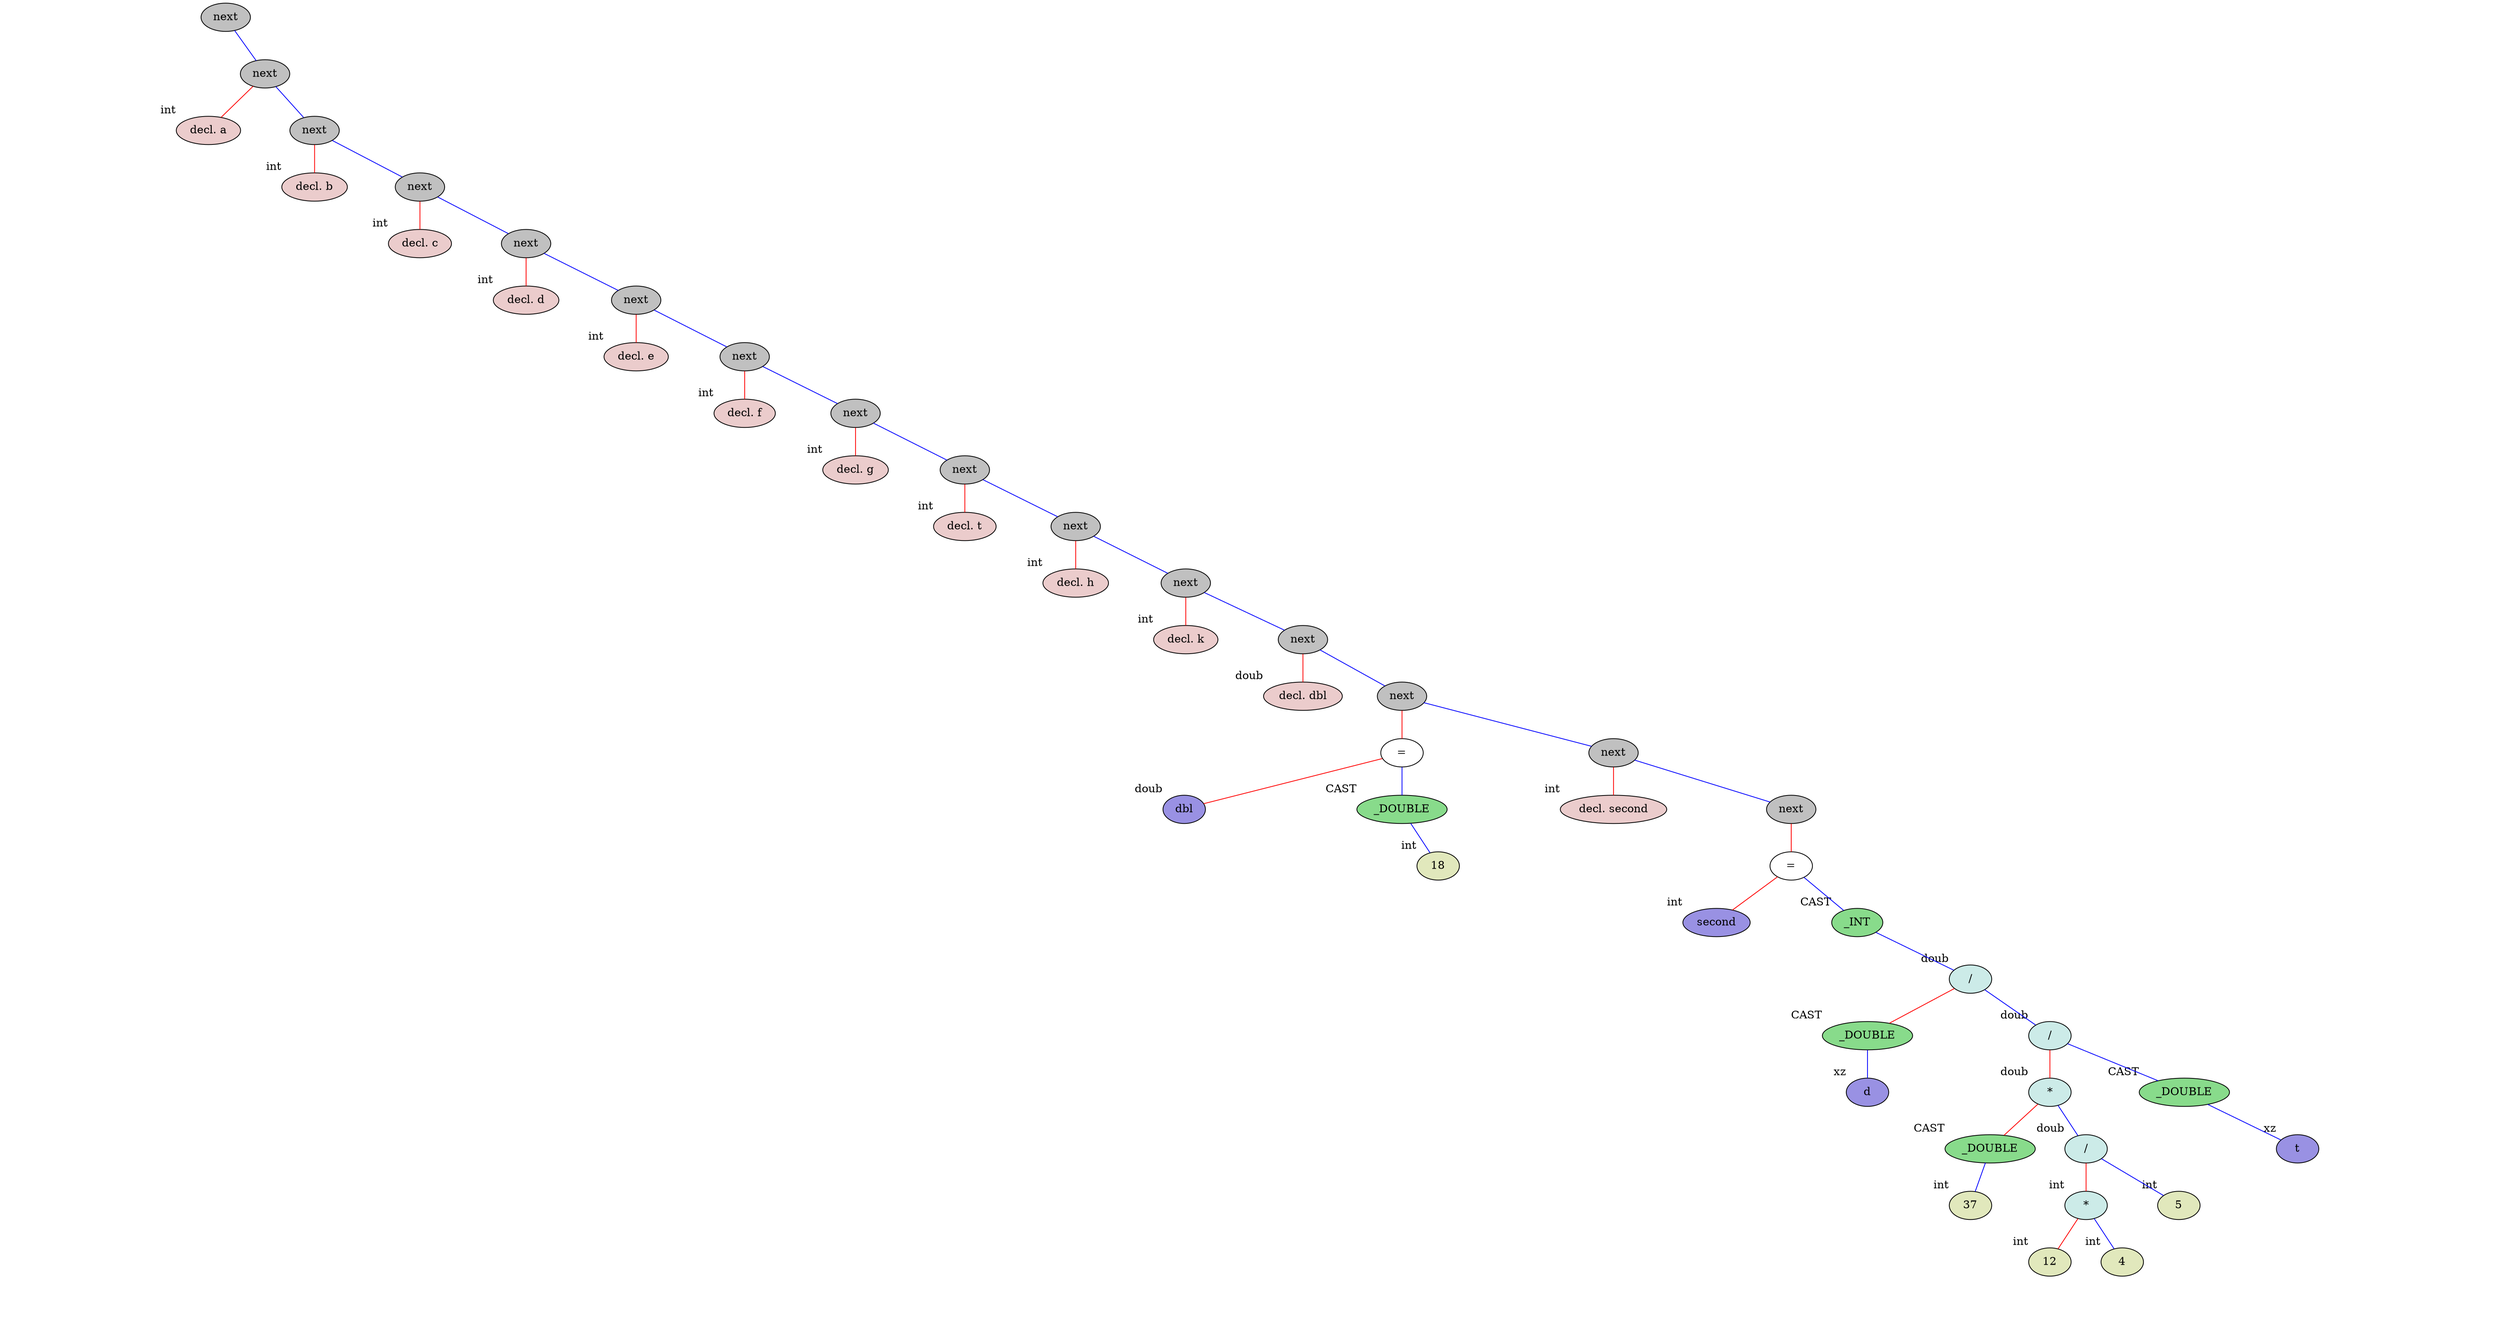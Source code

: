 graph binary {
	dpi="90";
 splines="line"  
v0[style=filled, fillcolor=grey]
v0[label="next"]
v0center[style=invis, width=0, label=""];
v0 -- v0center[style=invis]
v0notVisibleL[style=invis]
v0 -- v0notVisibleL[style=invis]
v0 -- v2[color="blue"]
{
	rank=same v0notVisibleL -- v0center -- v2  [style=invis]
} 
v2[style=filled, fillcolor=grey]
v2[label="next"]
v2center[style=invis, width=0, label=""];
v2 -- v2center[style=invis]
v2 -- v1[color="red"]
v2 -- v5[color="blue"]
{
	rank=same v1 -- v2center -- v5  [style=invis]
} 
v1[style=filled, fillcolor="#ebcccc"]
v1[label="decl. a"]
v1[xlabel="int"]
v1center[style=invis, width=0, label=""];
v1 -- v1center[style=invis]
v1notVisibleL[style=invis]
v1 -- v1notVisibleL[style=invis][style=invis]
v1notVisibleR[style=invis]
v1 -- v1notVisibleR[style=invis][style=invis]
{
	rank=same v1notVisibleL -- v1center -- v1notVisibleR  [style=invis]
} 
v5[style=filled, fillcolor=grey]
v5[label="next"]
v5center[style=invis, width=0, label=""];
v5 -- v5center[style=invis]
v5 -- v4[color="red"]
v5 -- v8[color="blue"]
{
	rank=same v4 -- v5center -- v8  [style=invis]
} 
v4[style=filled, fillcolor="#ebcccc"]
v4[label="decl. b"]
v4[xlabel="int"]
v4center[style=invis, width=0, label=""];
v4 -- v4center[style=invis]
v4notVisibleL[style=invis]
v4 -- v4notVisibleL[style=invis][style=invis]
v4notVisibleR[style=invis]
v4 -- v4notVisibleR[style=invis][style=invis]
{
	rank=same v4notVisibleL -- v4center -- v4notVisibleR  [style=invis]
} 
v8[style=filled, fillcolor=grey]
v8[label="next"]
v8center[style=invis, width=0, label=""];
v8 -- v8center[style=invis]
v8 -- v7[color="red"]
v8 -- v11[color="blue"]
{
	rank=same v7 -- v8center -- v11  [style=invis]
} 
v7[style=filled, fillcolor="#ebcccc"]
v7[label="decl. c"]
v7[xlabel="int"]
v7center[style=invis, width=0, label=""];
v7 -- v7center[style=invis]
v7notVisibleL[style=invis]
v7 -- v7notVisibleL[style=invis][style=invis]
v7notVisibleR[style=invis]
v7 -- v7notVisibleR[style=invis][style=invis]
{
	rank=same v7notVisibleL -- v7center -- v7notVisibleR  [style=invis]
} 
v11[style=filled, fillcolor=grey]
v11[label="next"]
v11center[style=invis, width=0, label=""];
v11 -- v11center[style=invis]
v11 -- v10[color="red"]
v11 -- v14[color="blue"]
{
	rank=same v10 -- v11center -- v14  [style=invis]
} 
v10[style=filled, fillcolor="#ebcccc"]
v10[label="decl. d"]
v10[xlabel="int"]
v10center[style=invis, width=0, label=""];
v10 -- v10center[style=invis]
v10notVisibleL[style=invis]
v10 -- v10notVisibleL[style=invis][style=invis]
v10notVisibleR[style=invis]
v10 -- v10notVisibleR[style=invis][style=invis]
{
	rank=same v10notVisibleL -- v10center -- v10notVisibleR  [style=invis]
} 
v14[style=filled, fillcolor=grey]
v14[label="next"]
v14center[style=invis, width=0, label=""];
v14 -- v14center[style=invis]
v14 -- v13[color="red"]
v14 -- v17[color="blue"]
{
	rank=same v13 -- v14center -- v17  [style=invis]
} 
v13[style=filled, fillcolor="#ebcccc"]
v13[label="decl. e"]
v13[xlabel="int"]
v13center[style=invis, width=0, label=""];
v13 -- v13center[style=invis]
v13notVisibleL[style=invis]
v13 -- v13notVisibleL[style=invis][style=invis]
v13notVisibleR[style=invis]
v13 -- v13notVisibleR[style=invis][style=invis]
{
	rank=same v13notVisibleL -- v13center -- v13notVisibleR  [style=invis]
} 
v17[style=filled, fillcolor=grey]
v17[label="next"]
v17center[style=invis, width=0, label=""];
v17 -- v17center[style=invis]
v17 -- v16[color="red"]
v17 -- v20[color="blue"]
{
	rank=same v16 -- v17center -- v20  [style=invis]
} 
v16[style=filled, fillcolor="#ebcccc"]
v16[label="decl. f"]
v16[xlabel="int"]
v16center[style=invis, width=0, label=""];
v16 -- v16center[style=invis]
v16notVisibleL[style=invis]
v16 -- v16notVisibleL[style=invis][style=invis]
v16notVisibleR[style=invis]
v16 -- v16notVisibleR[style=invis][style=invis]
{
	rank=same v16notVisibleL -- v16center -- v16notVisibleR  [style=invis]
} 
v20[style=filled, fillcolor=grey]
v20[label="next"]
v20center[style=invis, width=0, label=""];
v20 -- v20center[style=invis]
v20 -- v19[color="red"]
v20 -- v23[color="blue"]
{
	rank=same v19 -- v20center -- v23  [style=invis]
} 
v19[style=filled, fillcolor="#ebcccc"]
v19[label="decl. g"]
v19[xlabel="int"]
v19center[style=invis, width=0, label=""];
v19 -- v19center[style=invis]
v19notVisibleL[style=invis]
v19 -- v19notVisibleL[style=invis][style=invis]
v19notVisibleR[style=invis]
v19 -- v19notVisibleR[style=invis][style=invis]
{
	rank=same v19notVisibleL -- v19center -- v19notVisibleR  [style=invis]
} 
v23[style=filled, fillcolor=grey]
v23[label="next"]
v23center[style=invis, width=0, label=""];
v23 -- v23center[style=invis]
v23 -- v22[color="red"]
v23 -- v26[color="blue"]
{
	rank=same v22 -- v23center -- v26  [style=invis]
} 
v22[style=filled, fillcolor="#ebcccc"]
v22[label="decl. t"]
v22[xlabel="int"]
v22center[style=invis, width=0, label=""];
v22 -- v22center[style=invis]
v22notVisibleL[style=invis]
v22 -- v22notVisibleL[style=invis][style=invis]
v22notVisibleR[style=invis]
v22 -- v22notVisibleR[style=invis][style=invis]
{
	rank=same v22notVisibleL -- v22center -- v22notVisibleR  [style=invis]
} 
v26[style=filled, fillcolor=grey]
v26[label="next"]
v26center[style=invis, width=0, label=""];
v26 -- v26center[style=invis]
v26 -- v25[color="red"]
v26 -- v29[color="blue"]
{
	rank=same v25 -- v26center -- v29  [style=invis]
} 
v25[style=filled, fillcolor="#ebcccc"]
v25[label="decl. h"]
v25[xlabel="int"]
v25center[style=invis, width=0, label=""];
v25 -- v25center[style=invis]
v25notVisibleL[style=invis]
v25 -- v25notVisibleL[style=invis][style=invis]
v25notVisibleR[style=invis]
v25 -- v25notVisibleR[style=invis][style=invis]
{
	rank=same v25notVisibleL -- v25center -- v25notVisibleR  [style=invis]
} 
v29[style=filled, fillcolor=grey]
v29[label="next"]
v29center[style=invis, width=0, label=""];
v29 -- v29center[style=invis]
v29 -- v28[color="red"]
v29 -- v32[color="blue"]
{
	rank=same v28 -- v29center -- v32  [style=invis]
} 
v28[style=filled, fillcolor="#ebcccc"]
v28[label="decl. k"]
v28[xlabel="int"]
v28center[style=invis, width=0, label=""];
v28 -- v28center[style=invis]
v28notVisibleL[style=invis]
v28 -- v28notVisibleL[style=invis][style=invis]
v28notVisibleR[style=invis]
v28 -- v28notVisibleR[style=invis][style=invis]
{
	rank=same v28notVisibleL -- v28center -- v28notVisibleR  [style=invis]
} 
v32[style=filled, fillcolor=grey]
v32[label="next"]
v32center[style=invis, width=0, label=""];
v32 -- v32center[style=invis]
v32 -- v31[color="red"]
v32 -- v35[color="blue"]
{
	rank=same v31 -- v32center -- v35  [style=invis]
} 
v31[style=filled, fillcolor="#ebcccc"]
v31[label="decl. dbl"]
v31[xlabel="doub"]
v31center[style=invis, width=0, label=""];
v31 -- v31center[style=invis]
v31notVisibleL[style=invis]
v31 -- v31notVisibleL[style=invis][style=invis]
v31notVisibleR[style=invis]
v31 -- v31notVisibleR[style=invis][style=invis]
{
	rank=same v31notVisibleL -- v31center -- v31notVisibleR  [style=invis]
} 
v35[style=filled, fillcolor=grey]
v35[label="next"]
v35center[style=invis, width=0, label=""];
v35 -- v35center[style=invis]
v35 -- v36[color="red"]
v35 -- v39[color="blue"]
{
	rank=same v36 -- v35center -- v39  [style=invis]
} 
v36[style=filled, fillcolor=white]
v36[label="="]
v36center[style=invis, width=0, label=""];
v36 -- v36center[style=invis]
v36 -- v33[color="red"]
v36 -- v37[color="blue"]
{
	rank=same v33 -- v36center -- v37  [style=invis]
} 
v33[style=filled, fillcolor="#9991e3"]
v33[label="dbl"]
v33[xlabel="doub"]
v33center[style=invis, width=0, label=""];
v33 -- v33center[style=invis]
v33notVisibleL[style=invis]
v33 -- v33notVisibleL[style=invis][style=invis]
v33notVisibleR[style=invis]
v33 -- v33notVisibleR[style=invis][style=invis]
{
	rank=same v33notVisibleL -- v33center -- v33notVisibleR  [style=invis]
} 
v37[style=filled, fillcolor="#88db8b"]
v37[label="_DOUBLE"]
v37[xlabel="CAST"]
v37center[style=invis, width=0, label=""];
v37 -- v37center[style=invis]
v37notVisibleL[style=invis]
v37 -- v37notVisibleL[style=invis]
v37 -- v34[color="blue"]
{
	rank=same v37notVisibleL -- v37center -- v34  [style=invis]
} 
v34[style=filled, fillcolor="#e1e8bc"]
v34[label="18"]
v34[xlabel="int"]
v34center[style=invis, width=0, label=""];
v34 -- v34center[style=invis]
v34notVisibleL[style=invis]
v34 -- v34notVisibleL[style=invis][style=invis]
v34notVisibleR[style=invis]
v34 -- v34notVisibleR[style=invis][style=invis]
{
	rank=same v34notVisibleL -- v34center -- v34notVisibleR  [style=invis]
} 
v39[style=filled, fillcolor=grey]
v39[label="next"]
v39center[style=invis, width=0, label=""];
v39 -- v39center[style=invis]
v39 -- v38[color="red"]
v39 -- v55[color="blue"]
{
	rank=same v38 -- v39center -- v55  [style=invis]
} 
v38[style=filled, fillcolor="#ebcccc"]
v38[label="decl. second"]
v38[xlabel="int"]
v38center[style=invis, width=0, label=""];
v38 -- v38center[style=invis]
v38notVisibleL[style=invis]
v38 -- v38notVisibleL[style=invis][style=invis]
v38notVisibleR[style=invis]
v38 -- v38notVisibleR[style=invis][style=invis]
{
	rank=same v38notVisibleL -- v38center -- v38notVisibleR  [style=invis]
} 
v55[style=filled, fillcolor=grey]
v55[label="next"]
v55center[style=invis, width=0, label=""];
v55 -- v55center[style=invis]
v55 -- v56[color="red"]
v55notVisibleR[style=invis]
v55 -- v55notVisibleR[style=invis]
{
	rank=same v56 -- v55center -- v55notVisibleR  [style=invis]
} 
v56[style=filled, fillcolor=white]
v56[label="="]
v56center[style=invis, width=0, label=""];
v56 -- v56center[style=invis]
v56 -- v40[color="red"]
v56 -- v57[color="blue"]
{
	rank=same v40 -- v56center -- v57  [style=invis]
} 
v40[style=filled, fillcolor="#9991e3"]
v40[label="second"]
v40[xlabel="int"]
v40center[style=invis, width=0, label=""];
v40 -- v40center[style=invis]
v40notVisibleL[style=invis]
v40 -- v40notVisibleL[style=invis][style=invis]
v40notVisibleR[style=invis]
v40 -- v40notVisibleR[style=invis][style=invis]
{
	rank=same v40notVisibleL -- v40center -- v40notVisibleR  [style=invis]
} 
v57[style=filled, fillcolor="#88db8b"]
v57[label="_INT"]
v57[xlabel="CAST"]
v57center[style=invis, width=0, label=""];
v57 -- v57center[style=invis]
v57notVisibleL[style=invis]
v57 -- v57notVisibleL[style=invis]
v57 -- v53[color="blue"]
{
	rank=same v57notVisibleL -- v57center -- v53  [style=invis]
} 
v53[style=filled, fillcolor="#ccebe8"]
v53[label="/"]
v53[xlabel="doub"]
v53center[style=invis, width=0, label=""];
v53 -- v53center[style=invis]
v53 -- v54[color="red"]
v53 -- v51[color="blue"]
{
	rank=same v54 -- v53center -- v51  [style=invis]
} 
v54[style=filled, fillcolor="#88db8b"]
v54[label="_DOUBLE"]
v54[xlabel="CAST"]
v54center[style=invis, width=0, label=""];
v54 -- v54center[style=invis]
v54notVisibleL[style=invis]
v54 -- v54notVisibleL[style=invis]
v54 -- v41[color="blue"]
{
	rank=same v54notVisibleL -- v54center -- v41  [style=invis]
} 
v41[style=filled, fillcolor="#9991e3"]
v41[label="d"]
v41[xlabel="xz"]
v41center[style=invis, width=0, label=""];
v41 -- v41center[style=invis]
v41notVisibleL[style=invis]
v41 -- v41notVisibleL[style=invis][style=invis]
v41notVisibleR[style=invis]
v41 -- v41notVisibleR[style=invis][style=invis]
{
	rank=same v41notVisibleL -- v41center -- v41notVisibleR  [style=invis]
} 
v51[style=filled, fillcolor="#ccebe8"]
v51[label="/"]
v51[xlabel="doub"]
v51center[style=invis, width=0, label=""];
v51 -- v51center[style=invis]
v51 -- v48[color="red"]
v51 -- v52[color="blue"]
{
	rank=same v48 -- v51center -- v52  [style=invis]
} 
v48[style=filled, fillcolor="#ccebe8"]
v48[label="*"]
v48[xlabel="doub"]
v48center[style=invis, width=0, label=""];
v48 -- v48center[style=invis]
v48 -- v49[color="red"]
v48 -- v47[color="blue"]
{
	rank=same v49 -- v48center -- v47  [style=invis]
} 
v49[style=filled, fillcolor="#88db8b"]
v49[label="_DOUBLE"]
v49[xlabel="CAST"]
v49center[style=invis, width=0, label=""];
v49 -- v49center[style=invis]
v49notVisibleL[style=invis]
v49 -- v49notVisibleL[style=invis]
v49 -- v42[color="blue"]
{
	rank=same v49notVisibleL -- v49center -- v42  [style=invis]
} 
v42[style=filled, fillcolor="#e1e8bc"]
v42[label="37"]
v42[xlabel="int"]
v42center[style=invis, width=0, label=""];
v42 -- v42center[style=invis]
v42notVisibleL[style=invis]
v42 -- v42notVisibleL[style=invis][style=invis]
v42notVisibleR[style=invis]
v42 -- v42notVisibleR[style=invis][style=invis]
{
	rank=same v42notVisibleL -- v42center -- v42notVisibleR  [style=invis]
} 
v47[style=filled, fillcolor="#ccebe8"]
v47[label="/"]
v47[xlabel="doub"]
v47center[style=invis, width=0, label=""];
v47 -- v47center[style=invis]
v47 -- v45[color="red"]
v47 -- v46[color="blue"]
{
	rank=same v45 -- v47center -- v46  [style=invis]
} 
v45[style=filled, fillcolor="#ccebe8"]
v45[label="*"]
v45[xlabel="int"]
v45center[style=invis, width=0, label=""];
v45 -- v45center[style=invis]
v45 -- v43[color="red"]
v45 -- v44[color="blue"]
{
	rank=same v43 -- v45center -- v44  [style=invis]
} 
v43[style=filled, fillcolor="#e1e8bc"]
v43[label="12"]
v43[xlabel="int"]
v43center[style=invis, width=0, label=""];
v43 -- v43center[style=invis]
v43notVisibleL[style=invis]
v43 -- v43notVisibleL[style=invis][style=invis]
v43notVisibleR[style=invis]
v43 -- v43notVisibleR[style=invis][style=invis]
{
	rank=same v43notVisibleL -- v43center -- v43notVisibleR  [style=invis]
} 
v44[style=filled, fillcolor="#e1e8bc"]
v44[label="4"]
v44[xlabel="int"]
v44center[style=invis, width=0, label=""];
v44 -- v44center[style=invis]
v44notVisibleL[style=invis]
v44 -- v44notVisibleL[style=invis][style=invis]
v44notVisibleR[style=invis]
v44 -- v44notVisibleR[style=invis][style=invis]
{
	rank=same v44notVisibleL -- v44center -- v44notVisibleR  [style=invis]
} 
v46[style=filled, fillcolor="#e1e8bc"]
v46[label="5"]
v46[xlabel="int"]
v46center[style=invis, width=0, label=""];
v46 -- v46center[style=invis]
v46notVisibleL[style=invis]
v46 -- v46notVisibleL[style=invis][style=invis]
v46notVisibleR[style=invis]
v46 -- v46notVisibleR[style=invis][style=invis]
{
	rank=same v46notVisibleL -- v46center -- v46notVisibleR  [style=invis]
} 
v52[style=filled, fillcolor="#88db8b"]
v52[label="_DOUBLE"]
v52[xlabel="CAST"]
v52center[style=invis, width=0, label=""];
v52 -- v52center[style=invis]
v52notVisibleL[style=invis]
v52 -- v52notVisibleL[style=invis]
v52 -- v50[color="blue"]
{
	rank=same v52notVisibleL -- v52center -- v50  [style=invis]
} 
v50[style=filled, fillcolor="#9991e3"]
v50[label="t"]
v50[xlabel="xz"]
v50center[style=invis, width=0, label=""];
v50 -- v50center[style=invis]
v50notVisibleL[style=invis]
v50 -- v50notVisibleL[style=invis][style=invis]
v50notVisibleR[style=invis]
v50 -- v50notVisibleR[style=invis][style=invis]
{
	rank=same v50notVisibleL -- v50center -- v50notVisibleR  [style=invis]
} 

}
